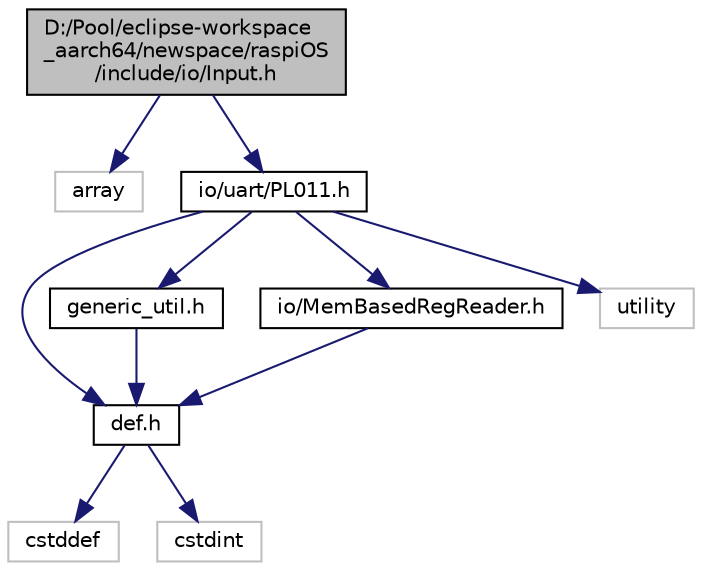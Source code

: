 digraph "D:/Pool/eclipse-workspace_aarch64/newspace/raspiOS/include/io/Input.h"
{
  edge [fontname="Helvetica",fontsize="10",labelfontname="Helvetica",labelfontsize="10"];
  node [fontname="Helvetica",fontsize="10",shape=record];
  Node1415 [label="D:/Pool/eclipse-workspace\l_aarch64/newspace/raspiOS\l/include/io/Input.h",height=0.2,width=0.4,color="black", fillcolor="grey75", style="filled", fontcolor="black"];
  Node1415 -> Node1416 [color="midnightblue",fontsize="10",style="solid",fontname="Helvetica"];
  Node1416 [label="array",height=0.2,width=0.4,color="grey75", fillcolor="white", style="filled"];
  Node1415 -> Node1417 [color="midnightblue",fontsize="10",style="solid",fontname="Helvetica"];
  Node1417 [label="io/uart/PL011.h",height=0.2,width=0.4,color="black", fillcolor="white", style="filled",URL="$d1/dd1/_p_l011_8h.html"];
  Node1417 -> Node1418 [color="midnightblue",fontsize="10",style="solid",fontname="Helvetica"];
  Node1418 [label="def.h",height=0.2,width=0.4,color="black", fillcolor="white", style="filled",URL="$d4/da4/def_8h.html"];
  Node1418 -> Node1419 [color="midnightblue",fontsize="10",style="solid",fontname="Helvetica"];
  Node1419 [label="cstddef",height=0.2,width=0.4,color="grey75", fillcolor="white", style="filled"];
  Node1418 -> Node1420 [color="midnightblue",fontsize="10",style="solid",fontname="Helvetica"];
  Node1420 [label="cstdint",height=0.2,width=0.4,color="grey75", fillcolor="white", style="filled"];
  Node1417 -> Node1421 [color="midnightblue",fontsize="10",style="solid",fontname="Helvetica"];
  Node1421 [label="generic_util.h",height=0.2,width=0.4,color="black", fillcolor="white", style="filled",URL="$d6/d93/generic__util_8h.html"];
  Node1421 -> Node1418 [color="midnightblue",fontsize="10",style="solid",fontname="Helvetica"];
  Node1417 -> Node1422 [color="midnightblue",fontsize="10",style="solid",fontname="Helvetica"];
  Node1422 [label="io/MemBasedRegReader.h",height=0.2,width=0.4,color="black", fillcolor="white", style="filled",URL="$da/d46/_mem_based_reg_reader_8h.html"];
  Node1422 -> Node1418 [color="midnightblue",fontsize="10",style="solid",fontname="Helvetica"];
  Node1417 -> Node1423 [color="midnightblue",fontsize="10",style="solid",fontname="Helvetica"];
  Node1423 [label="utility",height=0.2,width=0.4,color="grey75", fillcolor="white", style="filled"];
}
